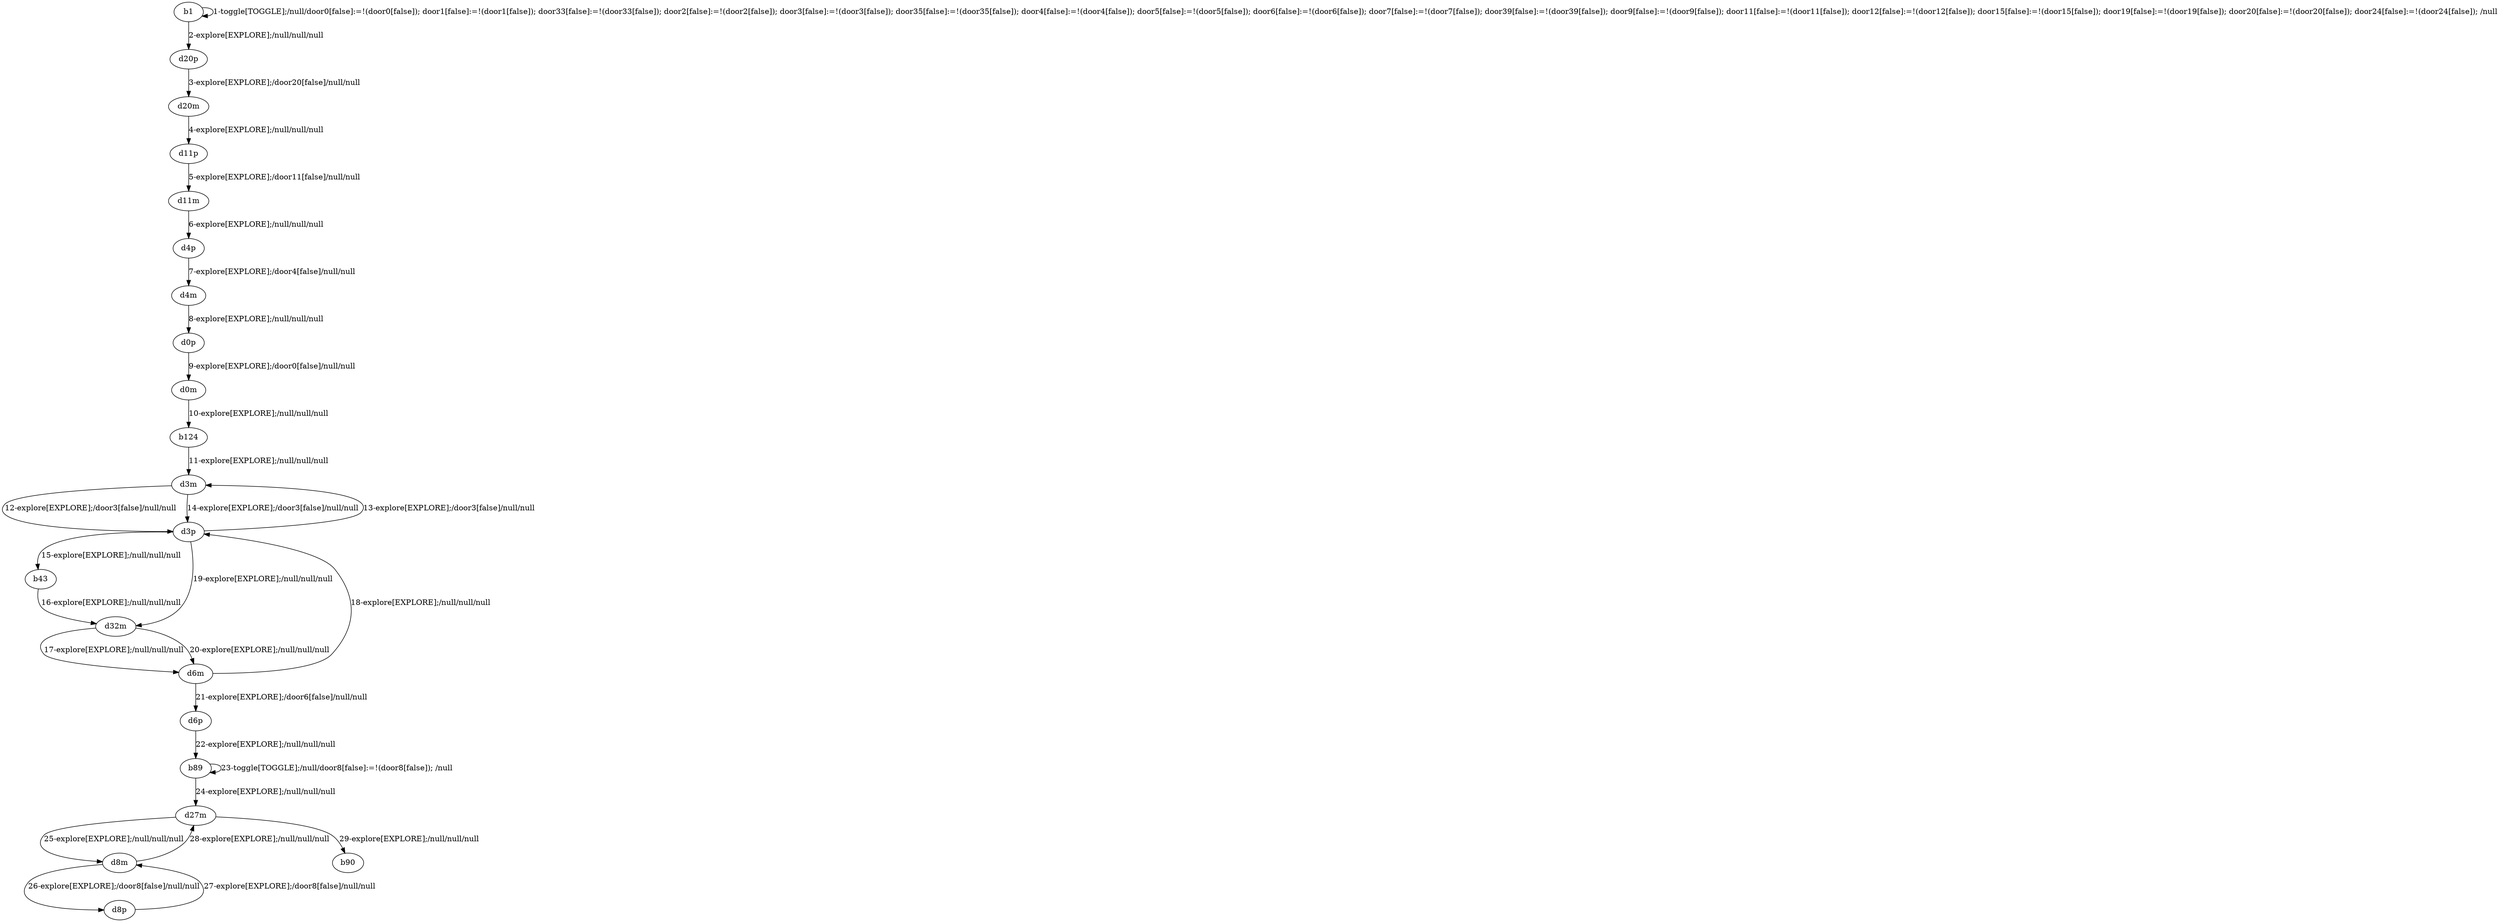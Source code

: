 # Total number of goals covered by this test: 2
# d8m --> d27m
# d27m --> b90

digraph g {
"b1" -> "b1" [label = "1-toggle[TOGGLE];/null/door0[false]:=!(door0[false]); door1[false]:=!(door1[false]); door33[false]:=!(door33[false]); door2[false]:=!(door2[false]); door3[false]:=!(door3[false]); door35[false]:=!(door35[false]); door4[false]:=!(door4[false]); door5[false]:=!(door5[false]); door6[false]:=!(door6[false]); door7[false]:=!(door7[false]); door39[false]:=!(door39[false]); door9[false]:=!(door9[false]); door11[false]:=!(door11[false]); door12[false]:=!(door12[false]); door15[false]:=!(door15[false]); door19[false]:=!(door19[false]); door20[false]:=!(door20[false]); door24[false]:=!(door24[false]); /null"];
"b1" -> "d20p" [label = "2-explore[EXPLORE];/null/null/null"];
"d20p" -> "d20m" [label = "3-explore[EXPLORE];/door20[false]/null/null"];
"d20m" -> "d11p" [label = "4-explore[EXPLORE];/null/null/null"];
"d11p" -> "d11m" [label = "5-explore[EXPLORE];/door11[false]/null/null"];
"d11m" -> "d4p" [label = "6-explore[EXPLORE];/null/null/null"];
"d4p" -> "d4m" [label = "7-explore[EXPLORE];/door4[false]/null/null"];
"d4m" -> "d0p" [label = "8-explore[EXPLORE];/null/null/null"];
"d0p" -> "d0m" [label = "9-explore[EXPLORE];/door0[false]/null/null"];
"d0m" -> "b124" [label = "10-explore[EXPLORE];/null/null/null"];
"b124" -> "d3m" [label = "11-explore[EXPLORE];/null/null/null"];
"d3m" -> "d3p" [label = "12-explore[EXPLORE];/door3[false]/null/null"];
"d3p" -> "d3m" [label = "13-explore[EXPLORE];/door3[false]/null/null"];
"d3m" -> "d3p" [label = "14-explore[EXPLORE];/door3[false]/null/null"];
"d3p" -> "b43" [label = "15-explore[EXPLORE];/null/null/null"];
"b43" -> "d32m" [label = "16-explore[EXPLORE];/null/null/null"];
"d32m" -> "d6m" [label = "17-explore[EXPLORE];/null/null/null"];
"d6m" -> "d3p" [label = "18-explore[EXPLORE];/null/null/null"];
"d3p" -> "d32m" [label = "19-explore[EXPLORE];/null/null/null"];
"d32m" -> "d6m" [label = "20-explore[EXPLORE];/null/null/null"];
"d6m" -> "d6p" [label = "21-explore[EXPLORE];/door6[false]/null/null"];
"d6p" -> "b89" [label = "22-explore[EXPLORE];/null/null/null"];
"b89" -> "b89" [label = "23-toggle[TOGGLE];/null/door8[false]:=!(door8[false]); /null"];
"b89" -> "d27m" [label = "24-explore[EXPLORE];/null/null/null"];
"d27m" -> "d8m" [label = "25-explore[EXPLORE];/null/null/null"];
"d8m" -> "d8p" [label = "26-explore[EXPLORE];/door8[false]/null/null"];
"d8p" -> "d8m" [label = "27-explore[EXPLORE];/door8[false]/null/null"];
"d8m" -> "d27m" [label = "28-explore[EXPLORE];/null/null/null"];
"d27m" -> "b90" [label = "29-explore[EXPLORE];/null/null/null"];
}